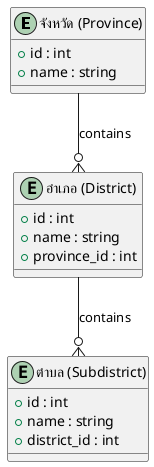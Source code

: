 @startuml
entity "จังหวัด (Province)" as Province {
  +id : int
  +name : string
}

entity "อำเภอ (District)" as District {
  +id : int
  +name : string
  +province_id : int
}

entity "ตำบล (Subdistrict)" as Subdistrict {
  +id : int
  +name : string
  +district_id : int
}

Province --o{ District : "contains"
District --o{ Subdistrict : "contains"
@enduml
